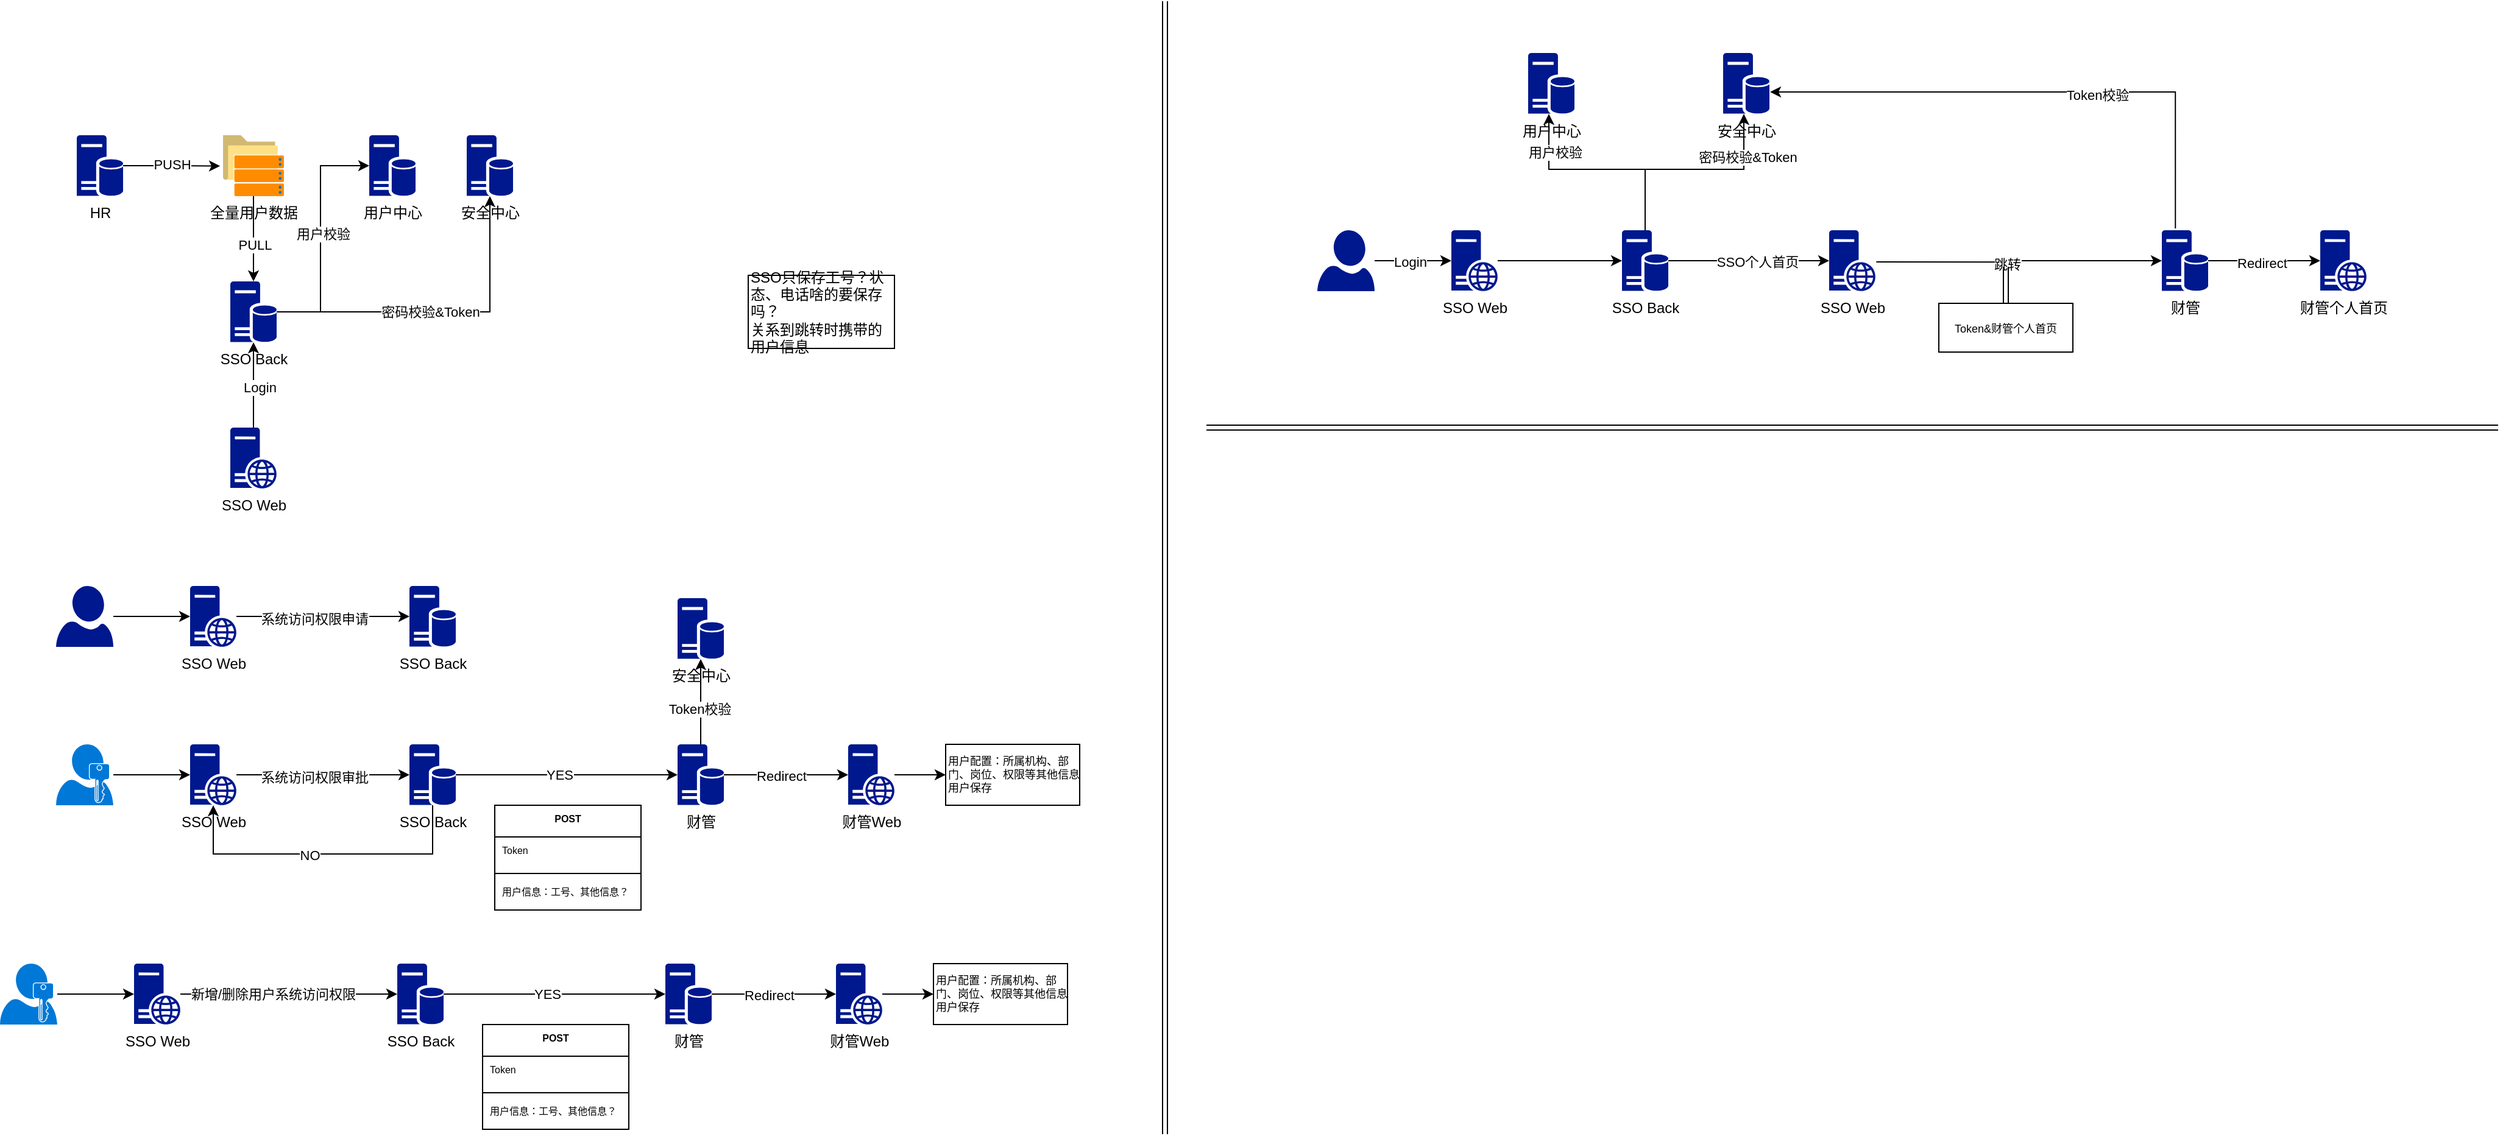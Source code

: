 <mxfile version="24.7.16">
  <diagram name="Page-1" id="tWwGJDd1BKMliuyMHz1E">
    <mxGraphModel dx="1248" dy="787" grid="1" gridSize="10" guides="1" tooltips="1" connect="1" arrows="1" fold="1" page="1" pageScale="1" pageWidth="850" pageHeight="1100" math="0" shadow="0">
      <root>
        <mxCell id="0" />
        <mxCell id="1" parent="0" />
        <mxCell id="FFGEd19_PelASJCq2h37-7" value="HR" style="sketch=0;aspect=fixed;pointerEvents=1;shadow=0;dashed=0;html=1;strokeColor=none;labelPosition=center;verticalLabelPosition=bottom;verticalAlign=top;align=center;fillColor=#00188D;shape=mxgraph.mscae.enterprise.database_server" parent="1" vertex="1">
          <mxGeometry x="67" y="460" width="38" height="50" as="geometry" />
        </mxCell>
        <mxCell id="FFGEd19_PelASJCq2h37-28" style="edgeStyle=orthogonalEdgeStyle;rounded=0;orthogonalLoop=1;jettySize=auto;html=1;" parent="1" source="FFGEd19_PelASJCq2h37-8" target="FFGEd19_PelASJCq2h37-17" edge="1">
          <mxGeometry relative="1" as="geometry" />
        </mxCell>
        <mxCell id="FFGEd19_PelASJCq2h37-29" value="密码校验&amp;amp;Token" style="edgeLabel;html=1;align=center;verticalAlign=middle;resizable=0;points=[];" parent="FFGEd19_PelASJCq2h37-28" vertex="1" connectable="0">
          <mxGeometry x="-0.396" y="-2" relative="1" as="geometry">
            <mxPoint x="44" y="-2" as="offset" />
          </mxGeometry>
        </mxCell>
        <mxCell id="FFGEd19_PelASJCq2h37-8" value="SSO Back" style="sketch=0;aspect=fixed;pointerEvents=1;shadow=0;dashed=0;html=1;strokeColor=none;labelPosition=center;verticalLabelPosition=bottom;verticalAlign=top;align=center;fillColor=#00188D;shape=mxgraph.mscae.enterprise.database_server" parent="1" vertex="1">
          <mxGeometry x="193" y="580" width="38" height="50" as="geometry" />
        </mxCell>
        <mxCell id="FFGEd19_PelASJCq2h37-9" value="全量用户数据" style="image;sketch=0;aspect=fixed;html=1;points=[];align=center;fontSize=12;image=img/lib/mscae/AzureFXTEdgeFiler.svg;" parent="1" vertex="1">
          <mxGeometry x="187" y="460" width="50" height="50" as="geometry" />
        </mxCell>
        <mxCell id="FFGEd19_PelASJCq2h37-10" style="edgeStyle=orthogonalEdgeStyle;rounded=0;orthogonalLoop=1;jettySize=auto;html=1;entryX=-0.049;entryY=0.506;entryDx=0;entryDy=0;entryPerimeter=0;" parent="1" source="FFGEd19_PelASJCq2h37-7" target="FFGEd19_PelASJCq2h37-9" edge="1">
          <mxGeometry relative="1" as="geometry" />
        </mxCell>
        <mxCell id="FFGEd19_PelASJCq2h37-11" value="PUSH" style="edgeLabel;html=1;align=center;verticalAlign=middle;resizable=0;points=[];" parent="FFGEd19_PelASJCq2h37-10" vertex="1" connectable="0">
          <mxGeometry x="-0.038" y="1" relative="1" as="geometry">
            <mxPoint x="1" as="offset" />
          </mxGeometry>
        </mxCell>
        <mxCell id="FFGEd19_PelASJCq2h37-14" style="edgeStyle=orthogonalEdgeStyle;rounded=0;orthogonalLoop=1;jettySize=auto;html=1;entryX=0.5;entryY=0;entryDx=0;entryDy=0;entryPerimeter=0;" parent="1" source="FFGEd19_PelASJCq2h37-9" target="FFGEd19_PelASJCq2h37-8" edge="1">
          <mxGeometry relative="1" as="geometry" />
        </mxCell>
        <mxCell id="FFGEd19_PelASJCq2h37-15" value="PULL" style="edgeLabel;html=1;align=center;verticalAlign=middle;resizable=0;points=[];" parent="FFGEd19_PelASJCq2h37-14" vertex="1" connectable="0">
          <mxGeometry x="0.136" y="1" relative="1" as="geometry">
            <mxPoint as="offset" />
          </mxGeometry>
        </mxCell>
        <mxCell id="FFGEd19_PelASJCq2h37-16" value="用户中心" style="sketch=0;aspect=fixed;pointerEvents=1;shadow=0;dashed=0;html=1;strokeColor=none;labelPosition=center;verticalLabelPosition=bottom;verticalAlign=top;align=center;fillColor=#00188D;shape=mxgraph.mscae.enterprise.database_server" parent="1" vertex="1">
          <mxGeometry x="307" y="460" width="38" height="50" as="geometry" />
        </mxCell>
        <mxCell id="FFGEd19_PelASJCq2h37-17" value="安全中心" style="sketch=0;aspect=fixed;pointerEvents=1;shadow=0;dashed=0;html=1;strokeColor=none;labelPosition=center;verticalLabelPosition=bottom;verticalAlign=top;align=center;fillColor=#00188D;shape=mxgraph.mscae.enterprise.database_server" parent="1" vertex="1">
          <mxGeometry x="387" y="460" width="38" height="50" as="geometry" />
        </mxCell>
        <mxCell id="FFGEd19_PelASJCq2h37-23" style="edgeStyle=orthogonalEdgeStyle;rounded=0;orthogonalLoop=1;jettySize=auto;html=1;" parent="1" source="FFGEd19_PelASJCq2h37-18" target="FFGEd19_PelASJCq2h37-8" edge="1">
          <mxGeometry relative="1" as="geometry" />
        </mxCell>
        <mxCell id="FFGEd19_PelASJCq2h37-24" value="Login" style="edgeLabel;html=1;align=center;verticalAlign=middle;resizable=0;points=[];" parent="FFGEd19_PelASJCq2h37-23" vertex="1" connectable="0">
          <mxGeometry x="-0.045" y="-5" relative="1" as="geometry">
            <mxPoint as="offset" />
          </mxGeometry>
        </mxCell>
        <mxCell id="FFGEd19_PelASJCq2h37-18" value="SSO Web" style="sketch=0;aspect=fixed;pointerEvents=1;shadow=0;dashed=0;html=1;strokeColor=none;labelPosition=center;verticalLabelPosition=bottom;verticalAlign=top;align=center;fillColor=#00188D;shape=mxgraph.mscae.enterprise.web_server" parent="1" vertex="1">
          <mxGeometry x="193" y="700" width="38" height="50" as="geometry" />
        </mxCell>
        <mxCell id="FFGEd19_PelASJCq2h37-25" style="edgeStyle=orthogonalEdgeStyle;rounded=0;orthogonalLoop=1;jettySize=auto;html=1;" parent="1" edge="1">
          <mxGeometry relative="1" as="geometry">
            <mxPoint x="237" y="605.029" as="sourcePoint" />
            <mxPoint x="307" y="485" as="targetPoint" />
            <Array as="points">
              <mxPoint x="267" y="605" />
              <mxPoint x="267" y="485" />
            </Array>
          </mxGeometry>
        </mxCell>
        <mxCell id="FFGEd19_PelASJCq2h37-26" value="用户校验" style="edgeLabel;html=1;align=center;verticalAlign=middle;resizable=0;points=[];" parent="FFGEd19_PelASJCq2h37-25" vertex="1" connectable="0">
          <mxGeometry x="-0.008" y="-2" relative="1" as="geometry">
            <mxPoint as="offset" />
          </mxGeometry>
        </mxCell>
        <mxCell id="huJF_Qs0aNRU9yXHvJFa-2" value="SSO Web" style="sketch=0;aspect=fixed;pointerEvents=1;shadow=0;dashed=0;html=1;strokeColor=none;labelPosition=center;verticalLabelPosition=bottom;verticalAlign=top;align=center;fillColor=#00188D;shape=mxgraph.mscae.enterprise.web_server" vertex="1" parent="1">
          <mxGeometry x="160" y="830" width="38" height="50" as="geometry" />
        </mxCell>
        <mxCell id="huJF_Qs0aNRU9yXHvJFa-3" value="SSO Back" style="sketch=0;aspect=fixed;pointerEvents=1;shadow=0;dashed=0;html=1;strokeColor=none;labelPosition=center;verticalLabelPosition=bottom;verticalAlign=top;align=center;fillColor=#00188D;shape=mxgraph.mscae.enterprise.database_server" vertex="1" parent="1">
          <mxGeometry x="340" y="830" width="38" height="50" as="geometry" />
        </mxCell>
        <mxCell id="huJF_Qs0aNRU9yXHvJFa-5" style="edgeStyle=orthogonalEdgeStyle;rounded=0;orthogonalLoop=1;jettySize=auto;html=1;entryX=0;entryY=0.5;entryDx=0;entryDy=0;entryPerimeter=0;" edge="1" parent="1" source="huJF_Qs0aNRU9yXHvJFa-2" target="huJF_Qs0aNRU9yXHvJFa-3">
          <mxGeometry relative="1" as="geometry" />
        </mxCell>
        <mxCell id="huJF_Qs0aNRU9yXHvJFa-6" value="系统访问权限申请" style="edgeLabel;html=1;align=center;verticalAlign=middle;resizable=0;points=[];" vertex="1" connectable="0" parent="huJF_Qs0aNRU9yXHvJFa-5">
          <mxGeometry x="-0.102" y="-2" relative="1" as="geometry">
            <mxPoint as="offset" />
          </mxGeometry>
        </mxCell>
        <mxCell id="huJF_Qs0aNRU9yXHvJFa-9" value="" style="sketch=0;aspect=fixed;pointerEvents=1;shadow=0;dashed=0;html=1;strokeColor=none;labelPosition=center;verticalLabelPosition=bottom;verticalAlign=top;align=center;fillColor=#00188D;shape=mxgraph.azure.user" vertex="1" parent="1">
          <mxGeometry x="50" y="830" width="47" height="50" as="geometry" />
        </mxCell>
        <mxCell id="huJF_Qs0aNRU9yXHvJFa-10" style="edgeStyle=orthogonalEdgeStyle;rounded=0;orthogonalLoop=1;jettySize=auto;html=1;entryX=0;entryY=0.5;entryDx=0;entryDy=0;entryPerimeter=0;" edge="1" parent="1" source="huJF_Qs0aNRU9yXHvJFa-9" target="huJF_Qs0aNRU9yXHvJFa-2">
          <mxGeometry relative="1" as="geometry" />
        </mxCell>
        <mxCell id="huJF_Qs0aNRU9yXHvJFa-17" value="SSO Web" style="sketch=0;aspect=fixed;pointerEvents=1;shadow=0;dashed=0;html=1;strokeColor=none;labelPosition=center;verticalLabelPosition=bottom;verticalAlign=top;align=center;fillColor=#00188D;shape=mxgraph.mscae.enterprise.web_server" vertex="1" parent="1">
          <mxGeometry x="160" y="960" width="38" height="50" as="geometry" />
        </mxCell>
        <mxCell id="huJF_Qs0aNRU9yXHvJFa-31" style="edgeStyle=orthogonalEdgeStyle;rounded=0;orthogonalLoop=1;jettySize=auto;html=1;entryX=0;entryY=0.5;entryDx=0;entryDy=0;entryPerimeter=0;" edge="1" parent="1" source="huJF_Qs0aNRU9yXHvJFa-18" target="huJF_Qs0aNRU9yXHvJFa-25">
          <mxGeometry relative="1" as="geometry">
            <mxPoint x="425" y="985" as="targetPoint" />
          </mxGeometry>
        </mxCell>
        <mxCell id="huJF_Qs0aNRU9yXHvJFa-36" value="YES" style="edgeLabel;html=1;align=center;verticalAlign=middle;resizable=0;points=[];" vertex="1" connectable="0" parent="huJF_Qs0aNRU9yXHvJFa-31">
          <mxGeometry x="0.046" relative="1" as="geometry">
            <mxPoint x="-10" as="offset" />
          </mxGeometry>
        </mxCell>
        <mxCell id="huJF_Qs0aNRU9yXHvJFa-32" style="edgeStyle=orthogonalEdgeStyle;rounded=0;orthogonalLoop=1;jettySize=auto;html=1;exitX=0.5;exitY=1;exitDx=0;exitDy=0;exitPerimeter=0;entryX=0.5;entryY=1;entryDx=0;entryDy=0;entryPerimeter=0;" edge="1" parent="1" source="huJF_Qs0aNRU9yXHvJFa-18" target="huJF_Qs0aNRU9yXHvJFa-17">
          <mxGeometry relative="1" as="geometry">
            <Array as="points">
              <mxPoint x="359" y="1050" />
              <mxPoint x="179" y="1050" />
            </Array>
          </mxGeometry>
        </mxCell>
        <mxCell id="huJF_Qs0aNRU9yXHvJFa-63" value="NO" style="edgeLabel;html=1;align=center;verticalAlign=middle;resizable=0;points=[];" vertex="1" connectable="0" parent="huJF_Qs0aNRU9yXHvJFa-32">
          <mxGeometry x="0.088" y="1" relative="1" as="geometry">
            <mxPoint as="offset" />
          </mxGeometry>
        </mxCell>
        <mxCell id="huJF_Qs0aNRU9yXHvJFa-18" value="SSO Back" style="sketch=0;aspect=fixed;pointerEvents=1;shadow=0;dashed=0;html=1;strokeColor=none;labelPosition=center;verticalLabelPosition=bottom;verticalAlign=top;align=center;fillColor=#00188D;shape=mxgraph.mscae.enterprise.database_server" vertex="1" parent="1">
          <mxGeometry x="340" y="960" width="38" height="50" as="geometry" />
        </mxCell>
        <mxCell id="huJF_Qs0aNRU9yXHvJFa-19" style="edgeStyle=orthogonalEdgeStyle;rounded=0;orthogonalLoop=1;jettySize=auto;html=1;entryX=0;entryY=0.5;entryDx=0;entryDy=0;entryPerimeter=0;" edge="1" parent="1" source="huJF_Qs0aNRU9yXHvJFa-17" target="huJF_Qs0aNRU9yXHvJFa-18">
          <mxGeometry relative="1" as="geometry" />
        </mxCell>
        <mxCell id="huJF_Qs0aNRU9yXHvJFa-20" value="系统访问权限审批" style="edgeLabel;html=1;align=center;verticalAlign=middle;resizable=0;points=[];" vertex="1" connectable="0" parent="huJF_Qs0aNRU9yXHvJFa-19">
          <mxGeometry x="-0.102" y="-2" relative="1" as="geometry">
            <mxPoint as="offset" />
          </mxGeometry>
        </mxCell>
        <mxCell id="huJF_Qs0aNRU9yXHvJFa-23" value="" style="sketch=0;aspect=fixed;pointerEvents=1;shadow=0;dashed=0;html=1;strokeColor=none;labelPosition=center;verticalLabelPosition=bottom;verticalAlign=top;align=center;shape=mxgraph.mscae.enterprise.user_permissions;fillColor=#0078D7;" vertex="1" parent="1">
          <mxGeometry x="50" y="960" width="47" height="50" as="geometry" />
        </mxCell>
        <mxCell id="huJF_Qs0aNRU9yXHvJFa-24" style="edgeStyle=orthogonalEdgeStyle;rounded=0;orthogonalLoop=1;jettySize=auto;html=1;entryX=0;entryY=0.5;entryDx=0;entryDy=0;entryPerimeter=0;" edge="1" parent="1" source="huJF_Qs0aNRU9yXHvJFa-23" target="huJF_Qs0aNRU9yXHvJFa-17">
          <mxGeometry relative="1" as="geometry" />
        </mxCell>
        <mxCell id="huJF_Qs0aNRU9yXHvJFa-59" style="edgeStyle=orthogonalEdgeStyle;rounded=0;orthogonalLoop=1;jettySize=auto;html=1;exitX=0.5;exitY=0;exitDx=0;exitDy=0;exitPerimeter=0;" edge="1" parent="1" source="huJF_Qs0aNRU9yXHvJFa-25" target="huJF_Qs0aNRU9yXHvJFa-58">
          <mxGeometry relative="1" as="geometry" />
        </mxCell>
        <mxCell id="huJF_Qs0aNRU9yXHvJFa-60" value="Token校验" style="edgeLabel;html=1;align=center;verticalAlign=middle;resizable=0;points=[];" vertex="1" connectable="0" parent="huJF_Qs0aNRU9yXHvJFa-59">
          <mxGeometry x="-0.159" y="1" relative="1" as="geometry">
            <mxPoint as="offset" />
          </mxGeometry>
        </mxCell>
        <mxCell id="huJF_Qs0aNRU9yXHvJFa-25" value="财管" style="sketch=0;aspect=fixed;pointerEvents=1;shadow=0;dashed=0;html=1;strokeColor=none;labelPosition=center;verticalLabelPosition=bottom;verticalAlign=top;align=center;fillColor=#00188D;shape=mxgraph.mscae.enterprise.database_server" vertex="1" parent="1">
          <mxGeometry x="560" y="960" width="38" height="50" as="geometry" />
        </mxCell>
        <mxCell id="huJF_Qs0aNRU9yXHvJFa-62" style="edgeStyle=orthogonalEdgeStyle;rounded=0;orthogonalLoop=1;jettySize=auto;html=1;entryX=0;entryY=0.5;entryDx=0;entryDy=0;" edge="1" parent="1" source="huJF_Qs0aNRU9yXHvJFa-43" target="huJF_Qs0aNRU9yXHvJFa-61">
          <mxGeometry relative="1" as="geometry" />
        </mxCell>
        <mxCell id="huJF_Qs0aNRU9yXHvJFa-43" value="财管Web" style="sketch=0;aspect=fixed;pointerEvents=1;shadow=0;dashed=0;html=1;strokeColor=none;labelPosition=center;verticalLabelPosition=bottom;verticalAlign=top;align=center;fillColor=#00188D;shape=mxgraph.mscae.enterprise.web_server" vertex="1" parent="1">
          <mxGeometry x="700" y="960" width="38" height="50" as="geometry" />
        </mxCell>
        <mxCell id="huJF_Qs0aNRU9yXHvJFa-44" style="edgeStyle=orthogonalEdgeStyle;rounded=0;orthogonalLoop=1;jettySize=auto;html=1;entryX=0;entryY=0.5;entryDx=0;entryDy=0;entryPerimeter=0;" edge="1" parent="1" source="huJF_Qs0aNRU9yXHvJFa-25" target="huJF_Qs0aNRU9yXHvJFa-43">
          <mxGeometry relative="1" as="geometry" />
        </mxCell>
        <mxCell id="huJF_Qs0aNRU9yXHvJFa-45" value="Redirect" style="edgeLabel;html=1;align=center;verticalAlign=middle;resizable=0;points=[];" vertex="1" connectable="0" parent="huJF_Qs0aNRU9yXHvJFa-44">
          <mxGeometry x="-0.092" y="-1" relative="1" as="geometry">
            <mxPoint as="offset" />
          </mxGeometry>
        </mxCell>
        <mxCell id="huJF_Qs0aNRU9yXHvJFa-54" value="POST" style="swimlane;fontStyle=1;align=center;verticalAlign=top;childLayout=stackLayout;horizontal=1;startSize=26;horizontalStack=0;resizeParent=1;resizeParentMax=0;resizeLast=0;collapsible=1;marginBottom=0;whiteSpace=wrap;html=1;fontSize=8;" vertex="1" parent="1">
          <mxGeometry x="410" y="1010" width="120" height="86" as="geometry">
            <mxRectangle x="378" y="1040" width="70" height="30" as="alternateBounds" />
          </mxGeometry>
        </mxCell>
        <mxCell id="huJF_Qs0aNRU9yXHvJFa-55" value="Token" style="text;strokeColor=none;fillColor=none;align=left;verticalAlign=top;spacingLeft=4;spacingRight=4;overflow=hidden;rotatable=0;points=[[0,0.5],[1,0.5]];portConstraint=eastwest;whiteSpace=wrap;html=1;fontSize=8;" vertex="1" parent="huJF_Qs0aNRU9yXHvJFa-54">
          <mxGeometry y="26" width="120" height="26" as="geometry" />
        </mxCell>
        <mxCell id="huJF_Qs0aNRU9yXHvJFa-56" value="" style="line;strokeWidth=1;fillColor=none;align=left;verticalAlign=middle;spacingTop=-1;spacingLeft=3;spacingRight=3;rotatable=0;labelPosition=right;points=[];portConstraint=eastwest;strokeColor=inherit;" vertex="1" parent="huJF_Qs0aNRU9yXHvJFa-54">
          <mxGeometry y="52" width="120" height="8" as="geometry" />
        </mxCell>
        <mxCell id="huJF_Qs0aNRU9yXHvJFa-57" value="用户信息：工号、其他信息？" style="text;strokeColor=none;fillColor=none;align=left;verticalAlign=top;spacingLeft=4;spacingRight=4;overflow=hidden;rotatable=0;points=[[0,0.5],[1,0.5]];portConstraint=eastwest;whiteSpace=wrap;html=1;fontSize=8;" vertex="1" parent="huJF_Qs0aNRU9yXHvJFa-54">
          <mxGeometry y="60" width="120" height="26" as="geometry" />
        </mxCell>
        <mxCell id="huJF_Qs0aNRU9yXHvJFa-58" value="安全中心" style="sketch=0;aspect=fixed;pointerEvents=1;shadow=0;dashed=0;html=1;strokeColor=none;labelPosition=center;verticalLabelPosition=bottom;verticalAlign=top;align=center;fillColor=#00188D;shape=mxgraph.mscae.enterprise.database_server" vertex="1" parent="1">
          <mxGeometry x="560" y="840" width="38" height="50" as="geometry" />
        </mxCell>
        <mxCell id="huJF_Qs0aNRU9yXHvJFa-61" value="用户配置：所属机构、部门、岗位、权限等其他信息&lt;div style=&quot;font-size: 9px;&quot;&gt;用户保存&lt;/div&gt;" style="html=1;whiteSpace=wrap;fontSize=9;align=left;" vertex="1" parent="1">
          <mxGeometry x="780" y="960" width="110" height="50" as="geometry" />
        </mxCell>
        <mxCell id="huJF_Qs0aNRU9yXHvJFa-70" value="SSO Web" style="sketch=0;aspect=fixed;pointerEvents=1;shadow=0;dashed=0;html=1;strokeColor=none;labelPosition=center;verticalLabelPosition=bottom;verticalAlign=top;align=center;fillColor=#00188D;shape=mxgraph.mscae.enterprise.web_server" vertex="1" parent="1">
          <mxGeometry x="1195" y="538" width="38" height="50" as="geometry" />
        </mxCell>
        <mxCell id="huJF_Qs0aNRU9yXHvJFa-91" style="edgeStyle=orthogonalEdgeStyle;rounded=0;orthogonalLoop=1;jettySize=auto;html=1;" edge="1" parent="1" source="huJF_Qs0aNRU9yXHvJFa-71" target="huJF_Qs0aNRU9yXHvJFa-86">
          <mxGeometry relative="1" as="geometry">
            <Array as="points">
              <mxPoint x="1354" y="488" />
              <mxPoint x="1275" y="488" />
            </Array>
          </mxGeometry>
        </mxCell>
        <mxCell id="huJF_Qs0aNRU9yXHvJFa-93" value="用户校验" style="edgeLabel;html=1;align=center;verticalAlign=middle;resizable=0;points=[];" vertex="1" connectable="0" parent="huJF_Qs0aNRU9yXHvJFa-91">
          <mxGeometry x="0.377" y="-4" relative="1" as="geometry">
            <mxPoint x="-4" y="-10" as="offset" />
          </mxGeometry>
        </mxCell>
        <mxCell id="huJF_Qs0aNRU9yXHvJFa-92" style="edgeStyle=orthogonalEdgeStyle;rounded=0;orthogonalLoop=1;jettySize=auto;html=1;exitX=0.5;exitY=0;exitDx=0;exitDy=0;exitPerimeter=0;" edge="1" parent="1" source="huJF_Qs0aNRU9yXHvJFa-71" target="huJF_Qs0aNRU9yXHvJFa-87">
          <mxGeometry relative="1" as="geometry">
            <Array as="points">
              <mxPoint x="1354" y="488" />
              <mxPoint x="1435" y="488" />
            </Array>
          </mxGeometry>
        </mxCell>
        <mxCell id="huJF_Qs0aNRU9yXHvJFa-94" value="密码校验&amp;amp;Token" style="edgeLabel;html=1;align=center;verticalAlign=middle;resizable=0;points=[];" vertex="1" connectable="0" parent="huJF_Qs0aNRU9yXHvJFa-92">
          <mxGeometry x="0.454" y="3" relative="1" as="geometry">
            <mxPoint x="5" y="-7" as="offset" />
          </mxGeometry>
        </mxCell>
        <mxCell id="huJF_Qs0aNRU9yXHvJFa-112" style="edgeStyle=orthogonalEdgeStyle;rounded=0;orthogonalLoop=1;jettySize=auto;html=1;" edge="1" parent="1" source="huJF_Qs0aNRU9yXHvJFa-71" target="huJF_Qs0aNRU9yXHvJFa-111">
          <mxGeometry relative="1" as="geometry" />
        </mxCell>
        <mxCell id="huJF_Qs0aNRU9yXHvJFa-113" value="SSO个人首页" style="edgeLabel;html=1;align=center;verticalAlign=middle;resizable=0;points=[];" vertex="1" connectable="0" parent="huJF_Qs0aNRU9yXHvJFa-112">
          <mxGeometry x="0.106" y="-1" relative="1" as="geometry">
            <mxPoint as="offset" />
          </mxGeometry>
        </mxCell>
        <mxCell id="huJF_Qs0aNRU9yXHvJFa-71" value="SSO Back" style="sketch=0;aspect=fixed;pointerEvents=1;shadow=0;dashed=0;html=1;strokeColor=none;labelPosition=center;verticalLabelPosition=bottom;verticalAlign=top;align=center;fillColor=#00188D;shape=mxgraph.mscae.enterprise.database_server" vertex="1" parent="1">
          <mxGeometry x="1335" y="538" width="38" height="50" as="geometry" />
        </mxCell>
        <mxCell id="huJF_Qs0aNRU9yXHvJFa-72" style="edgeStyle=orthogonalEdgeStyle;rounded=0;orthogonalLoop=1;jettySize=auto;html=1;entryX=0;entryY=0.5;entryDx=0;entryDy=0;entryPerimeter=0;" edge="1" parent="1" source="huJF_Qs0aNRU9yXHvJFa-70" target="huJF_Qs0aNRU9yXHvJFa-71">
          <mxGeometry relative="1" as="geometry" />
        </mxCell>
        <mxCell id="huJF_Qs0aNRU9yXHvJFa-74" value="" style="sketch=0;aspect=fixed;pointerEvents=1;shadow=0;dashed=0;html=1;strokeColor=none;labelPosition=center;verticalLabelPosition=bottom;verticalAlign=top;align=center;fillColor=#00188D;shape=mxgraph.azure.user" vertex="1" parent="1">
          <mxGeometry x="1085" y="538" width="47" height="50" as="geometry" />
        </mxCell>
        <mxCell id="huJF_Qs0aNRU9yXHvJFa-75" style="edgeStyle=orthogonalEdgeStyle;rounded=0;orthogonalLoop=1;jettySize=auto;html=1;entryX=0;entryY=0.5;entryDx=0;entryDy=0;entryPerimeter=0;" edge="1" parent="1" source="huJF_Qs0aNRU9yXHvJFa-74" target="huJF_Qs0aNRU9yXHvJFa-70">
          <mxGeometry relative="1" as="geometry" />
        </mxCell>
        <mxCell id="huJF_Qs0aNRU9yXHvJFa-118" value="Login" style="edgeLabel;html=1;align=center;verticalAlign=middle;resizable=0;points=[];" vertex="1" connectable="0" parent="huJF_Qs0aNRU9yXHvJFa-75">
          <mxGeometry x="0.326" y="-4" relative="1" as="geometry">
            <mxPoint x="-13" y="-3" as="offset" />
          </mxGeometry>
        </mxCell>
        <mxCell id="huJF_Qs0aNRU9yXHvJFa-77" value="" style="edgeStyle=none;orthogonalLoop=1;jettySize=auto;html=1;rounded=0;shape=link;" edge="1" parent="1">
          <mxGeometry width="80" relative="1" as="geometry">
            <mxPoint x="960" y="350" as="sourcePoint" />
            <mxPoint x="960" y="1280" as="targetPoint" />
            <Array as="points" />
          </mxGeometry>
        </mxCell>
        <mxCell id="huJF_Qs0aNRU9yXHvJFa-86" value="用户中心" style="sketch=0;aspect=fixed;pointerEvents=1;shadow=0;dashed=0;html=1;strokeColor=none;labelPosition=center;verticalLabelPosition=bottom;verticalAlign=top;align=center;fillColor=#00188D;shape=mxgraph.mscae.enterprise.database_server" vertex="1" parent="1">
          <mxGeometry x="1258" y="392.5" width="38" height="50" as="geometry" />
        </mxCell>
        <mxCell id="huJF_Qs0aNRU9yXHvJFa-87" value="安全中心" style="sketch=0;aspect=fixed;pointerEvents=1;shadow=0;dashed=0;html=1;strokeColor=none;labelPosition=center;verticalLabelPosition=bottom;verticalAlign=top;align=center;fillColor=#00188D;shape=mxgraph.mscae.enterprise.database_server" vertex="1" parent="1">
          <mxGeometry x="1418" y="392.5" width="38" height="50" as="geometry" />
        </mxCell>
        <mxCell id="huJF_Qs0aNRU9yXHvJFa-95" value="财管" style="sketch=0;aspect=fixed;pointerEvents=1;shadow=0;dashed=0;html=1;strokeColor=none;labelPosition=center;verticalLabelPosition=bottom;verticalAlign=top;align=center;fillColor=#00188D;shape=mxgraph.mscae.enterprise.database_server" vertex="1" parent="1">
          <mxGeometry x="1778" y="538" width="38" height="50" as="geometry" />
        </mxCell>
        <mxCell id="huJF_Qs0aNRU9yXHvJFa-97" style="edgeStyle=orthogonalEdgeStyle;rounded=0;orthogonalLoop=1;jettySize=auto;html=1;entryX=0;entryY=0.5;entryDx=0;entryDy=0;entryPerimeter=0;exitX=1.018;exitY=0.521;exitDx=0;exitDy=0;exitPerimeter=0;" edge="1" parent="1" source="huJF_Qs0aNRU9yXHvJFa-111" target="huJF_Qs0aNRU9yXHvJFa-95">
          <mxGeometry relative="1" as="geometry">
            <mxPoint x="1645" y="538" as="sourcePoint" />
          </mxGeometry>
        </mxCell>
        <mxCell id="huJF_Qs0aNRU9yXHvJFa-105" value="跳转" style="edgeLabel;html=1;align=center;verticalAlign=middle;resizable=0;points=[];" vertex="1" connectable="0" parent="huJF_Qs0aNRU9yXHvJFa-97">
          <mxGeometry x="-0.088" y="-2" relative="1" as="geometry">
            <mxPoint as="offset" />
          </mxGeometry>
        </mxCell>
        <mxCell id="huJF_Qs0aNRU9yXHvJFa-99" style="edgeStyle=orthogonalEdgeStyle;rounded=0;orthogonalLoop=1;jettySize=auto;html=1;entryX=1.014;entryY=0.639;entryDx=0;entryDy=0;entryPerimeter=0;exitX=0.293;exitY=-0.031;exitDx=0;exitDy=0;exitPerimeter=0;" edge="1" parent="1" source="huJF_Qs0aNRU9yXHvJFa-95" target="huJF_Qs0aNRU9yXHvJFa-87">
          <mxGeometry relative="1" as="geometry">
            <Array as="points">
              <mxPoint x="1789" y="425" />
            </Array>
          </mxGeometry>
        </mxCell>
        <mxCell id="huJF_Qs0aNRU9yXHvJFa-100" value="Token校验" style="edgeLabel;html=1;align=center;verticalAlign=middle;resizable=0;points=[];" vertex="1" connectable="0" parent="huJF_Qs0aNRU9yXHvJFa-99">
          <mxGeometry x="-0.208" y="2" relative="1" as="geometry">
            <mxPoint as="offset" />
          </mxGeometry>
        </mxCell>
        <mxCell id="huJF_Qs0aNRU9yXHvJFa-101" value="财管个人首页" style="sketch=0;aspect=fixed;pointerEvents=1;shadow=0;dashed=0;html=1;strokeColor=none;labelPosition=center;verticalLabelPosition=bottom;verticalAlign=top;align=center;fillColor=#00188D;shape=mxgraph.mscae.enterprise.web_server" vertex="1" parent="1">
          <mxGeometry x="1908" y="538" width="38" height="50" as="geometry" />
        </mxCell>
        <mxCell id="huJF_Qs0aNRU9yXHvJFa-102" style="edgeStyle=orthogonalEdgeStyle;rounded=0;orthogonalLoop=1;jettySize=auto;html=1;entryX=0;entryY=0.5;entryDx=0;entryDy=0;entryPerimeter=0;" edge="1" parent="1" source="huJF_Qs0aNRU9yXHvJFa-95" target="huJF_Qs0aNRU9yXHvJFa-101">
          <mxGeometry relative="1" as="geometry" />
        </mxCell>
        <mxCell id="huJF_Qs0aNRU9yXHvJFa-103" value="Redirect" style="edgeLabel;html=1;align=center;verticalAlign=middle;resizable=0;points=[];" vertex="1" connectable="0" parent="huJF_Qs0aNRU9yXHvJFa-102">
          <mxGeometry x="-0.048" y="-2" relative="1" as="geometry">
            <mxPoint as="offset" />
          </mxGeometry>
        </mxCell>
        <mxCell id="huJF_Qs0aNRU9yXHvJFa-115" style="edgeStyle=orthogonalEdgeStyle;shape=link;rounded=0;orthogonalLoop=1;jettySize=auto;html=1;" edge="1" parent="1" source="huJF_Qs0aNRU9yXHvJFa-108">
          <mxGeometry relative="1" as="geometry">
            <mxPoint x="1650.0" y="568" as="targetPoint" />
          </mxGeometry>
        </mxCell>
        <mxCell id="huJF_Qs0aNRU9yXHvJFa-108" value="&lt;span style=&quot;text-wrap: nowrap; background-color: rgb(255, 255, 255);&quot;&gt;&lt;font style=&quot;font-size: 9px;&quot;&gt;Token&amp;amp;财管个人首页&lt;/font&gt;&lt;/span&gt;" style="rounded=0;whiteSpace=wrap;html=1;" vertex="1" parent="1">
          <mxGeometry x="1595" y="598" width="110" height="40" as="geometry" />
        </mxCell>
        <mxCell id="huJF_Qs0aNRU9yXHvJFa-111" value="SSO Web" style="sketch=0;aspect=fixed;pointerEvents=1;shadow=0;dashed=0;html=1;strokeColor=none;labelPosition=center;verticalLabelPosition=bottom;verticalAlign=top;align=center;fillColor=#00188D;shape=mxgraph.mscae.enterprise.web_server" vertex="1" parent="1">
          <mxGeometry x="1505" y="538" width="38" height="50" as="geometry" />
        </mxCell>
        <mxCell id="huJF_Qs0aNRU9yXHvJFa-116" value="" style="edgeStyle=none;orthogonalLoop=1;jettySize=auto;html=1;rounded=0;shape=link;" edge="1" parent="1">
          <mxGeometry width="80" relative="1" as="geometry">
            <mxPoint x="994" y="700" as="sourcePoint" />
            <mxPoint x="2054" y="700" as="targetPoint" />
          </mxGeometry>
        </mxCell>
        <mxCell id="huJF_Qs0aNRU9yXHvJFa-119" value="SSO只保存工号？状态、电话啥的要保存吗？&lt;div&gt;关系到跳转时携带的用户信息&lt;/div&gt;" style="rounded=0;whiteSpace=wrap;html=1;align=left;" vertex="1" parent="1">
          <mxGeometry x="618" y="575" width="120" height="60" as="geometry" />
        </mxCell>
        <mxCell id="huJF_Qs0aNRU9yXHvJFa-143" value="SSO Web" style="sketch=0;aspect=fixed;pointerEvents=1;shadow=0;dashed=0;html=1;strokeColor=none;labelPosition=center;verticalLabelPosition=bottom;verticalAlign=top;align=center;fillColor=#00188D;shape=mxgraph.mscae.enterprise.web_server" vertex="1" parent="1">
          <mxGeometry x="114" y="1140" width="38" height="50" as="geometry" />
        </mxCell>
        <mxCell id="huJF_Qs0aNRU9yXHvJFa-144" style="edgeStyle=orthogonalEdgeStyle;rounded=0;orthogonalLoop=1;jettySize=auto;html=1;entryX=0;entryY=0.5;entryDx=0;entryDy=0;entryPerimeter=0;" edge="1" parent="1" source="huJF_Qs0aNRU9yXHvJFa-148" target="huJF_Qs0aNRU9yXHvJFa-153">
          <mxGeometry relative="1" as="geometry">
            <mxPoint x="415" y="1165" as="targetPoint" />
          </mxGeometry>
        </mxCell>
        <mxCell id="huJF_Qs0aNRU9yXHvJFa-145" value="YES" style="edgeLabel;html=1;align=center;verticalAlign=middle;resizable=0;points=[];" vertex="1" connectable="0" parent="huJF_Qs0aNRU9yXHvJFa-144">
          <mxGeometry x="0.046" relative="1" as="geometry">
            <mxPoint x="-10" as="offset" />
          </mxGeometry>
        </mxCell>
        <mxCell id="huJF_Qs0aNRU9yXHvJFa-148" value="SSO Back" style="sketch=0;aspect=fixed;pointerEvents=1;shadow=0;dashed=0;html=1;strokeColor=none;labelPosition=center;verticalLabelPosition=bottom;verticalAlign=top;align=center;fillColor=#00188D;shape=mxgraph.mscae.enterprise.database_server" vertex="1" parent="1">
          <mxGeometry x="330" y="1140" width="38" height="50" as="geometry" />
        </mxCell>
        <mxCell id="huJF_Qs0aNRU9yXHvJFa-149" style="edgeStyle=orthogonalEdgeStyle;rounded=0;orthogonalLoop=1;jettySize=auto;html=1;entryX=0;entryY=0.5;entryDx=0;entryDy=0;entryPerimeter=0;" edge="1" parent="1" source="huJF_Qs0aNRU9yXHvJFa-143" target="huJF_Qs0aNRU9yXHvJFa-148">
          <mxGeometry relative="1" as="geometry" />
        </mxCell>
        <mxCell id="huJF_Qs0aNRU9yXHvJFa-165" value="新增/删除用户系统访问权限" style="edgeLabel;html=1;align=center;verticalAlign=middle;resizable=0;points=[];" vertex="1" connectable="0" parent="huJF_Qs0aNRU9yXHvJFa-149">
          <mxGeometry x="-0.26" y="1" relative="1" as="geometry">
            <mxPoint x="10" y="1" as="offset" />
          </mxGeometry>
        </mxCell>
        <mxCell id="huJF_Qs0aNRU9yXHvJFa-151" value="" style="sketch=0;aspect=fixed;pointerEvents=1;shadow=0;dashed=0;html=1;strokeColor=none;labelPosition=center;verticalLabelPosition=bottom;verticalAlign=top;align=center;shape=mxgraph.mscae.enterprise.user_permissions;fillColor=#0078D7;" vertex="1" parent="1">
          <mxGeometry x="4" y="1140" width="47" height="50" as="geometry" />
        </mxCell>
        <mxCell id="huJF_Qs0aNRU9yXHvJFa-152" style="edgeStyle=orthogonalEdgeStyle;rounded=0;orthogonalLoop=1;jettySize=auto;html=1;entryX=0;entryY=0.5;entryDx=0;entryDy=0;entryPerimeter=0;" edge="1" parent="1" source="huJF_Qs0aNRU9yXHvJFa-151" target="huJF_Qs0aNRU9yXHvJFa-143">
          <mxGeometry relative="1" as="geometry" />
        </mxCell>
        <mxCell id="huJF_Qs0aNRU9yXHvJFa-153" value="财管" style="sketch=0;aspect=fixed;pointerEvents=1;shadow=0;dashed=0;html=1;strokeColor=none;labelPosition=center;verticalLabelPosition=bottom;verticalAlign=top;align=center;fillColor=#00188D;shape=mxgraph.mscae.enterprise.database_server" vertex="1" parent="1">
          <mxGeometry x="550" y="1140" width="38" height="50" as="geometry" />
        </mxCell>
        <mxCell id="huJF_Qs0aNRU9yXHvJFa-154" style="edgeStyle=orthogonalEdgeStyle;rounded=0;orthogonalLoop=1;jettySize=auto;html=1;entryX=0;entryY=0.5;entryDx=0;entryDy=0;" edge="1" parent="1" source="huJF_Qs0aNRU9yXHvJFa-155" target="huJF_Qs0aNRU9yXHvJFa-162">
          <mxGeometry relative="1" as="geometry" />
        </mxCell>
        <mxCell id="huJF_Qs0aNRU9yXHvJFa-155" value="财管Web" style="sketch=0;aspect=fixed;pointerEvents=1;shadow=0;dashed=0;html=1;strokeColor=none;labelPosition=center;verticalLabelPosition=bottom;verticalAlign=top;align=center;fillColor=#00188D;shape=mxgraph.mscae.enterprise.web_server" vertex="1" parent="1">
          <mxGeometry x="690" y="1140" width="38" height="50" as="geometry" />
        </mxCell>
        <mxCell id="huJF_Qs0aNRU9yXHvJFa-156" style="edgeStyle=orthogonalEdgeStyle;rounded=0;orthogonalLoop=1;jettySize=auto;html=1;entryX=0;entryY=0.5;entryDx=0;entryDy=0;entryPerimeter=0;" edge="1" parent="1" source="huJF_Qs0aNRU9yXHvJFa-153" target="huJF_Qs0aNRU9yXHvJFa-155">
          <mxGeometry relative="1" as="geometry" />
        </mxCell>
        <mxCell id="huJF_Qs0aNRU9yXHvJFa-157" value="Redirect" style="edgeLabel;html=1;align=center;verticalAlign=middle;resizable=0;points=[];" vertex="1" connectable="0" parent="huJF_Qs0aNRU9yXHvJFa-156">
          <mxGeometry x="-0.092" y="-1" relative="1" as="geometry">
            <mxPoint as="offset" />
          </mxGeometry>
        </mxCell>
        <mxCell id="huJF_Qs0aNRU9yXHvJFa-158" value="POST" style="swimlane;fontStyle=1;align=center;verticalAlign=top;childLayout=stackLayout;horizontal=1;startSize=26;horizontalStack=0;resizeParent=1;resizeParentMax=0;resizeLast=0;collapsible=1;marginBottom=0;whiteSpace=wrap;html=1;fontSize=8;" vertex="1" parent="1">
          <mxGeometry x="400" y="1190" width="120" height="86" as="geometry">
            <mxRectangle x="378" y="1040" width="70" height="30" as="alternateBounds" />
          </mxGeometry>
        </mxCell>
        <mxCell id="huJF_Qs0aNRU9yXHvJFa-159" value="Token" style="text;strokeColor=none;fillColor=none;align=left;verticalAlign=top;spacingLeft=4;spacingRight=4;overflow=hidden;rotatable=0;points=[[0,0.5],[1,0.5]];portConstraint=eastwest;whiteSpace=wrap;html=1;fontSize=8;" vertex="1" parent="huJF_Qs0aNRU9yXHvJFa-158">
          <mxGeometry y="26" width="120" height="26" as="geometry" />
        </mxCell>
        <mxCell id="huJF_Qs0aNRU9yXHvJFa-160" value="" style="line;strokeWidth=1;fillColor=none;align=left;verticalAlign=middle;spacingTop=-1;spacingLeft=3;spacingRight=3;rotatable=0;labelPosition=right;points=[];portConstraint=eastwest;strokeColor=inherit;" vertex="1" parent="huJF_Qs0aNRU9yXHvJFa-158">
          <mxGeometry y="52" width="120" height="8" as="geometry" />
        </mxCell>
        <mxCell id="huJF_Qs0aNRU9yXHvJFa-161" value="用户信息：工号、其他信息？" style="text;strokeColor=none;fillColor=none;align=left;verticalAlign=top;spacingLeft=4;spacingRight=4;overflow=hidden;rotatable=0;points=[[0,0.5],[1,0.5]];portConstraint=eastwest;whiteSpace=wrap;html=1;fontSize=8;" vertex="1" parent="huJF_Qs0aNRU9yXHvJFa-158">
          <mxGeometry y="60" width="120" height="26" as="geometry" />
        </mxCell>
        <mxCell id="huJF_Qs0aNRU9yXHvJFa-162" value="用户配置：所属机构、部门、岗位、权限等其他信息&lt;div style=&quot;font-size: 9px;&quot;&gt;用户保存&lt;/div&gt;" style="html=1;whiteSpace=wrap;fontSize=9;align=left;" vertex="1" parent="1">
          <mxGeometry x="770" y="1140" width="110" height="50" as="geometry" />
        </mxCell>
      </root>
    </mxGraphModel>
  </diagram>
</mxfile>
